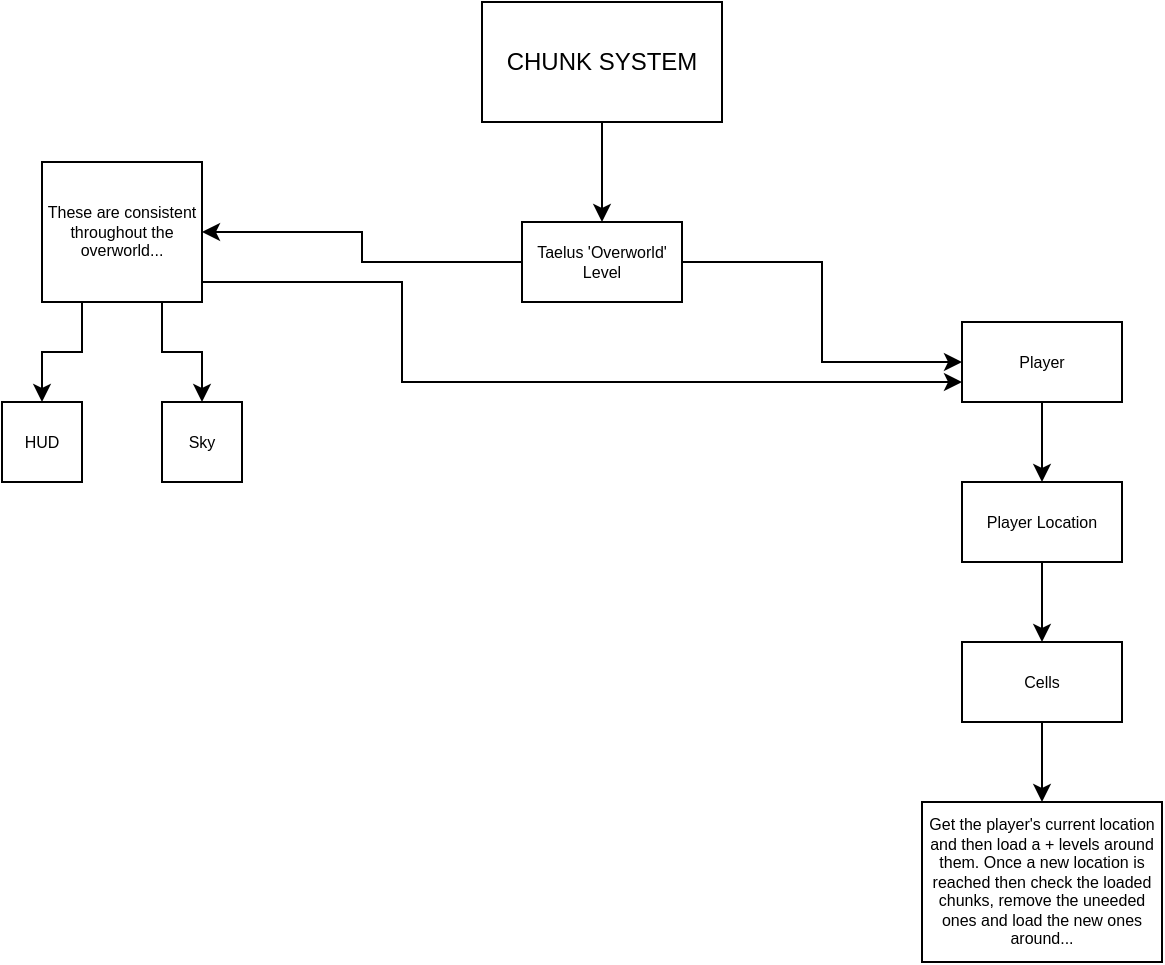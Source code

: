 <mxfile version="24.0.4" type="device">
  <diagram name="Page-1" id="izkWr9iO09L5bod1I85O">
    <mxGraphModel dx="871" dy="603" grid="1" gridSize="10" guides="1" tooltips="1" connect="1" arrows="1" fold="1" page="1" pageScale="1" pageWidth="850" pageHeight="1100" math="0" shadow="0">
      <root>
        <mxCell id="0" />
        <mxCell id="1" parent="0" />
        <mxCell id="CQCShAn1gHX7gaEHrSIB-1" style="edgeStyle=orthogonalEdgeStyle;rounded=0;orthogonalLoop=1;jettySize=auto;html=1;exitX=0.5;exitY=1;exitDx=0;exitDy=0;entryX=0.5;entryY=0;entryDx=0;entryDy=0;" parent="1" source="UlhIRSByfntT8-ibjQIL-1" target="UlhIRSByfntT8-ibjQIL-2" edge="1">
          <mxGeometry relative="1" as="geometry" />
        </mxCell>
        <mxCell id="UlhIRSByfntT8-ibjQIL-1" value="CHUNK SYSTEM" style="rounded=0;whiteSpace=wrap;html=1;" parent="1" vertex="1">
          <mxGeometry x="360" y="40" width="120" height="60" as="geometry" />
        </mxCell>
        <mxCell id="CQCShAn1gHX7gaEHrSIB-3" style="edgeStyle=orthogonalEdgeStyle;rounded=0;orthogonalLoop=1;jettySize=auto;html=1;exitX=0;exitY=0.5;exitDx=0;exitDy=0;entryX=1;entryY=0.5;entryDx=0;entryDy=0;" parent="1" source="UlhIRSByfntT8-ibjQIL-2" target="CQCShAn1gHX7gaEHrSIB-2" edge="1">
          <mxGeometry relative="1" as="geometry" />
        </mxCell>
        <mxCell id="CQCShAn1gHX7gaEHrSIB-5" style="edgeStyle=orthogonalEdgeStyle;rounded=0;orthogonalLoop=1;jettySize=auto;html=1;exitX=1;exitY=0.5;exitDx=0;exitDy=0;entryX=0;entryY=0.5;entryDx=0;entryDy=0;" parent="1" source="UlhIRSByfntT8-ibjQIL-2" target="CQCShAn1gHX7gaEHrSIB-4" edge="1">
          <mxGeometry relative="1" as="geometry" />
        </mxCell>
        <mxCell id="UlhIRSByfntT8-ibjQIL-2" value="Taelus &#39;Overworld&#39;&lt;div&gt;Level&lt;/div&gt;" style="rounded=0;whiteSpace=wrap;html=1;fontSize=8;" parent="1" vertex="1">
          <mxGeometry x="380" y="150" width="80" height="40" as="geometry" />
        </mxCell>
        <mxCell id="KKiVbppn9LLbFyPoO8va-3" style="edgeStyle=orthogonalEdgeStyle;rounded=0;orthogonalLoop=1;jettySize=auto;html=1;exitX=1;exitY=0.75;exitDx=0;exitDy=0;entryX=0;entryY=0.75;entryDx=0;entryDy=0;" edge="1" parent="1" source="CQCShAn1gHX7gaEHrSIB-2" target="CQCShAn1gHX7gaEHrSIB-4">
          <mxGeometry relative="1" as="geometry">
            <Array as="points">
              <mxPoint x="320" y="180" />
              <mxPoint x="320" y="230" />
            </Array>
          </mxGeometry>
        </mxCell>
        <mxCell id="KKiVbppn9LLbFyPoO8va-4" style="edgeStyle=orthogonalEdgeStyle;rounded=0;orthogonalLoop=1;jettySize=auto;html=1;exitX=0.25;exitY=1;exitDx=0;exitDy=0;entryX=0.5;entryY=0;entryDx=0;entryDy=0;" edge="1" parent="1" source="CQCShAn1gHX7gaEHrSIB-2" target="KKiVbppn9LLbFyPoO8va-1">
          <mxGeometry relative="1" as="geometry" />
        </mxCell>
        <mxCell id="KKiVbppn9LLbFyPoO8va-5" style="edgeStyle=orthogonalEdgeStyle;rounded=0;orthogonalLoop=1;jettySize=auto;html=1;exitX=0.75;exitY=1;exitDx=0;exitDy=0;entryX=0.5;entryY=0;entryDx=0;entryDy=0;" edge="1" parent="1" source="CQCShAn1gHX7gaEHrSIB-2" target="KKiVbppn9LLbFyPoO8va-2">
          <mxGeometry relative="1" as="geometry" />
        </mxCell>
        <mxCell id="CQCShAn1gHX7gaEHrSIB-2" value="These are consistent throughout the overworld..." style="rounded=0;whiteSpace=wrap;html=1;fontSize=8;" parent="1" vertex="1">
          <mxGeometry x="140" y="120" width="80" height="70" as="geometry" />
        </mxCell>
        <mxCell id="KKiVbppn9LLbFyPoO8va-8" style="edgeStyle=orthogonalEdgeStyle;rounded=0;orthogonalLoop=1;jettySize=auto;html=1;exitX=0.5;exitY=1;exitDx=0;exitDy=0;entryX=0.5;entryY=0;entryDx=0;entryDy=0;" edge="1" parent="1" source="CQCShAn1gHX7gaEHrSIB-4" target="KKiVbppn9LLbFyPoO8va-7">
          <mxGeometry relative="1" as="geometry" />
        </mxCell>
        <mxCell id="CQCShAn1gHX7gaEHrSIB-4" value="Player" style="rounded=0;whiteSpace=wrap;html=1;fontSize=8;" parent="1" vertex="1">
          <mxGeometry x="600" y="200" width="80" height="40" as="geometry" />
        </mxCell>
        <mxCell id="KKiVbppn9LLbFyPoO8va-1" value="HUD" style="rounded=0;whiteSpace=wrap;html=1;fontSize=8;" vertex="1" parent="1">
          <mxGeometry x="120" y="240" width="40" height="40" as="geometry" />
        </mxCell>
        <mxCell id="KKiVbppn9LLbFyPoO8va-2" value="Sky" style="rounded=0;whiteSpace=wrap;html=1;fontSize=8;" vertex="1" parent="1">
          <mxGeometry x="200" y="240" width="40" height="40" as="geometry" />
        </mxCell>
        <mxCell id="KKiVbppn9LLbFyPoO8va-11" style="edgeStyle=orthogonalEdgeStyle;rounded=0;orthogonalLoop=1;jettySize=auto;html=1;exitX=0.5;exitY=1;exitDx=0;exitDy=0;entryX=0.5;entryY=0;entryDx=0;entryDy=0;" edge="1" parent="1" source="KKiVbppn9LLbFyPoO8va-6" target="KKiVbppn9LLbFyPoO8va-10">
          <mxGeometry relative="1" as="geometry" />
        </mxCell>
        <mxCell id="KKiVbppn9LLbFyPoO8va-6" value="Cells" style="rounded=0;whiteSpace=wrap;html=1;fontSize=8;" vertex="1" parent="1">
          <mxGeometry x="600" y="360" width="80" height="40" as="geometry" />
        </mxCell>
        <mxCell id="KKiVbppn9LLbFyPoO8va-9" style="edgeStyle=orthogonalEdgeStyle;rounded=0;orthogonalLoop=1;jettySize=auto;html=1;exitX=0.5;exitY=1;exitDx=0;exitDy=0;entryX=0.5;entryY=0;entryDx=0;entryDy=0;" edge="1" parent="1" source="KKiVbppn9LLbFyPoO8va-7" target="KKiVbppn9LLbFyPoO8va-6">
          <mxGeometry relative="1" as="geometry" />
        </mxCell>
        <mxCell id="KKiVbppn9LLbFyPoO8va-7" value="Player Location" style="rounded=0;whiteSpace=wrap;html=1;fontSize=8;" vertex="1" parent="1">
          <mxGeometry x="600" y="280" width="80" height="40" as="geometry" />
        </mxCell>
        <mxCell id="KKiVbppn9LLbFyPoO8va-10" value="Get the player&#39;s current location and then load a + levels around them. Once a new location is reached then check the loaded chunks, remove the uneeded ones and load the new ones around..." style="rounded=0;whiteSpace=wrap;html=1;fontSize=8;" vertex="1" parent="1">
          <mxGeometry x="580" y="440" width="120" height="80" as="geometry" />
        </mxCell>
      </root>
    </mxGraphModel>
  </diagram>
</mxfile>
